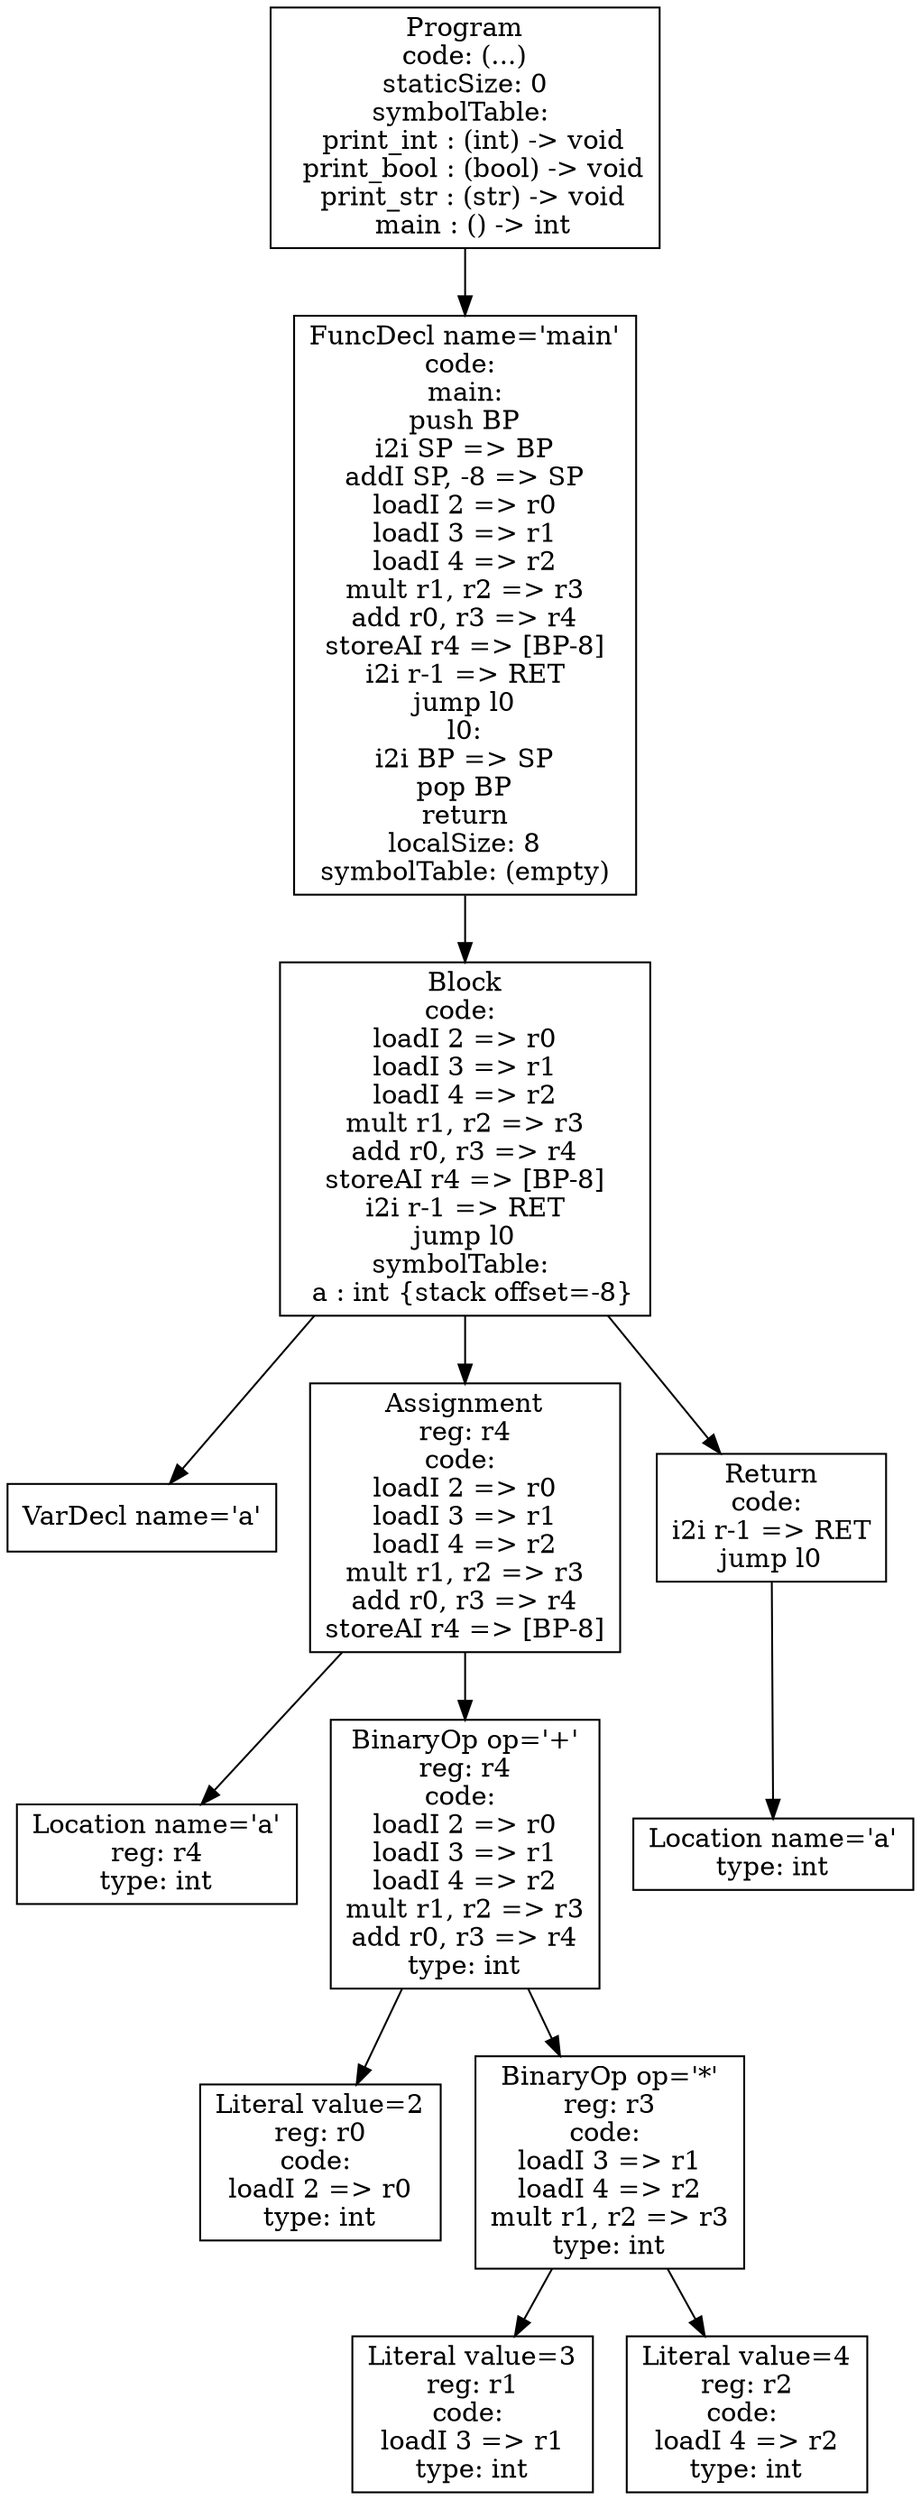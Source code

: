 digraph AST {
3 [shape=box, label="VarDecl name='a'"];
5 [shape=box, label="Location name='a'\nreg: r4\ntype: int"];
7 [shape=box, label="Literal value=2\nreg: r0\ncode: \nloadI 2 => r0\ntype: int"];
9 [shape=box, label="Literal value=3\nreg: r1\ncode: \nloadI 3 => r1\ntype: int"];
10 [shape=box, label="Literal value=4\nreg: r2\ncode: \nloadI 4 => r2\ntype: int"];
8 [shape=box, label="BinaryOp op='*'\nreg: r3\ncode: \nloadI 3 => r1\nloadI 4 => r2\nmult r1, r2 => r3\ntype: int"];
8 -> 9;
8 -> 10;
6 [shape=box, label="BinaryOp op='+'\nreg: r4\ncode: \nloadI 2 => r0\nloadI 3 => r1\nloadI 4 => r2\nmult r1, r2 => r3\nadd r0, r3 => r4\ntype: int"];
6 -> 7;
6 -> 8;
4 [shape=box, label="Assignment\nreg: r4\ncode: \nloadI 2 => r0\nloadI 3 => r1\nloadI 4 => r2\nmult r1, r2 => r3\nadd r0, r3 => r4\nstoreAI r4 => [BP-8]"];
4 -> 5;
4 -> 6;
12 [shape=box, label="Location name='a'\ntype: int"];
11 [shape=box, label="Return\ncode: \ni2i r-1 => RET\njump l0"];
11 -> 12;
2 [shape=box, label="Block\ncode: \nloadI 2 => r0\nloadI 3 => r1\nloadI 4 => r2\nmult r1, r2 => r3\nadd r0, r3 => r4\nstoreAI r4 => [BP-8]\ni2i r-1 => RET\njump l0\nsymbolTable: \n  a : int {stack offset=-8}"];
2 -> 3;
2 -> 4;
2 -> 11;
1 [shape=box, label="FuncDecl name='main'\ncode: \nmain:\npush BP\ni2i SP => BP\naddI SP, -8 => SP\nloadI 2 => r0\nloadI 3 => r1\nloadI 4 => r2\nmult r1, r2 => r3\nadd r0, r3 => r4\nstoreAI r4 => [BP-8]\ni2i r-1 => RET\njump l0\nl0:\ni2i BP => SP\npop BP\nreturn\nlocalSize: 8\nsymbolTable: (empty)"];
1 -> 2;
0 [shape=box, label="Program\ncode: (...)\nstaticSize: 0\nsymbolTable: \n  print_int : (int) -> void\n  print_bool : (bool) -> void\n  print_str : (str) -> void\n  main : () -> int"];
0 -> 1;
}
